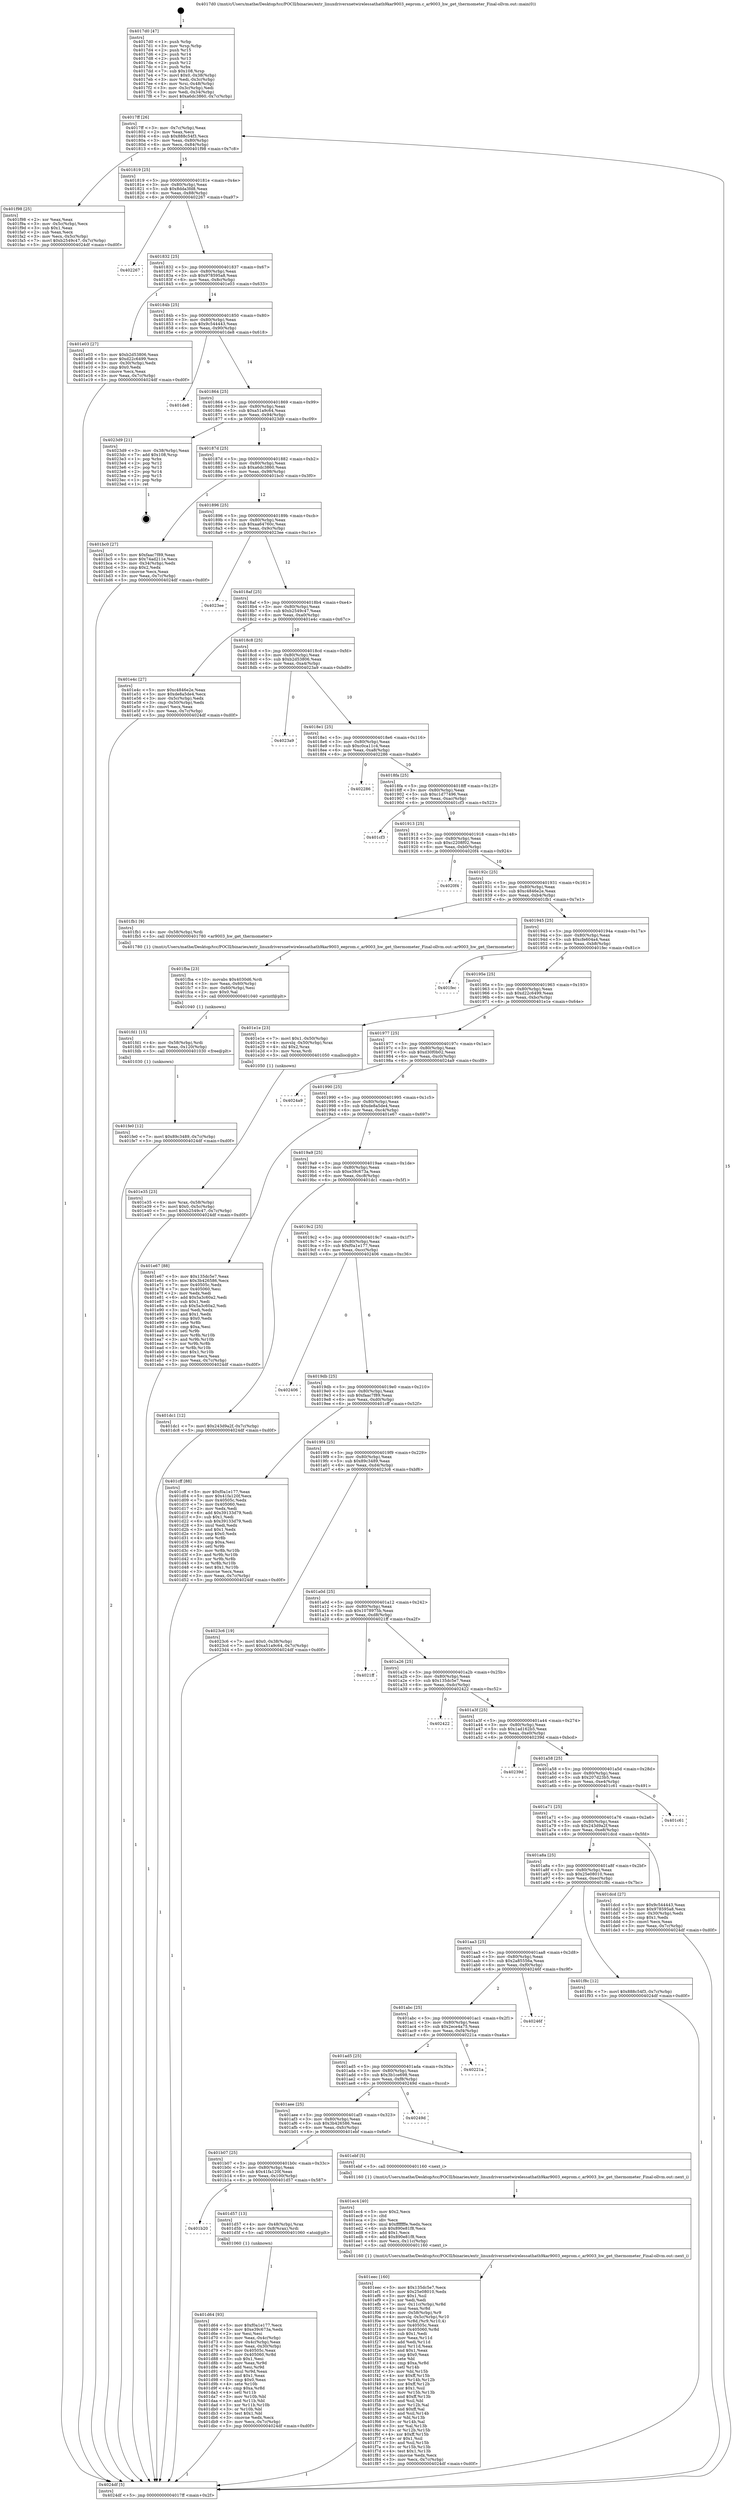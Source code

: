 digraph "0x4017d0" {
  label = "0x4017d0 (/mnt/c/Users/mathe/Desktop/tcc/POCII/binaries/extr_linuxdriversnetwirelessathath9kar9003_eeprom.c_ar9003_hw_get_thermometer_Final-ollvm.out::main(0))"
  labelloc = "t"
  node[shape=record]

  Entry [label="",width=0.3,height=0.3,shape=circle,fillcolor=black,style=filled]
  "0x4017ff" [label="{
     0x4017ff [26]\l
     | [instrs]\l
     &nbsp;&nbsp;0x4017ff \<+3\>: mov -0x7c(%rbp),%eax\l
     &nbsp;&nbsp;0x401802 \<+2\>: mov %eax,%ecx\l
     &nbsp;&nbsp;0x401804 \<+6\>: sub $0x888c54f3,%ecx\l
     &nbsp;&nbsp;0x40180a \<+3\>: mov %eax,-0x80(%rbp)\l
     &nbsp;&nbsp;0x40180d \<+6\>: mov %ecx,-0x84(%rbp)\l
     &nbsp;&nbsp;0x401813 \<+6\>: je 0000000000401f98 \<main+0x7c8\>\l
  }"]
  "0x401f98" [label="{
     0x401f98 [25]\l
     | [instrs]\l
     &nbsp;&nbsp;0x401f98 \<+2\>: xor %eax,%eax\l
     &nbsp;&nbsp;0x401f9a \<+3\>: mov -0x5c(%rbp),%ecx\l
     &nbsp;&nbsp;0x401f9d \<+3\>: sub $0x1,%eax\l
     &nbsp;&nbsp;0x401fa0 \<+2\>: sub %eax,%ecx\l
     &nbsp;&nbsp;0x401fa2 \<+3\>: mov %ecx,-0x5c(%rbp)\l
     &nbsp;&nbsp;0x401fa5 \<+7\>: movl $0xb2549c47,-0x7c(%rbp)\l
     &nbsp;&nbsp;0x401fac \<+5\>: jmp 00000000004024df \<main+0xd0f\>\l
  }"]
  "0x401819" [label="{
     0x401819 [25]\l
     | [instrs]\l
     &nbsp;&nbsp;0x401819 \<+5\>: jmp 000000000040181e \<main+0x4e\>\l
     &nbsp;&nbsp;0x40181e \<+3\>: mov -0x80(%rbp),%eax\l
     &nbsp;&nbsp;0x401821 \<+5\>: sub $0x8dda3fd8,%eax\l
     &nbsp;&nbsp;0x401826 \<+6\>: mov %eax,-0x88(%rbp)\l
     &nbsp;&nbsp;0x40182c \<+6\>: je 0000000000402267 \<main+0xa97\>\l
  }"]
  Exit [label="",width=0.3,height=0.3,shape=circle,fillcolor=black,style=filled,peripheries=2]
  "0x402267" [label="{
     0x402267\l
  }", style=dashed]
  "0x401832" [label="{
     0x401832 [25]\l
     | [instrs]\l
     &nbsp;&nbsp;0x401832 \<+5\>: jmp 0000000000401837 \<main+0x67\>\l
     &nbsp;&nbsp;0x401837 \<+3\>: mov -0x80(%rbp),%eax\l
     &nbsp;&nbsp;0x40183a \<+5\>: sub $0x978595a8,%eax\l
     &nbsp;&nbsp;0x40183f \<+6\>: mov %eax,-0x8c(%rbp)\l
     &nbsp;&nbsp;0x401845 \<+6\>: je 0000000000401e03 \<main+0x633\>\l
  }"]
  "0x401fe0" [label="{
     0x401fe0 [12]\l
     | [instrs]\l
     &nbsp;&nbsp;0x401fe0 \<+7\>: movl $0x89c3489,-0x7c(%rbp)\l
     &nbsp;&nbsp;0x401fe7 \<+5\>: jmp 00000000004024df \<main+0xd0f\>\l
  }"]
  "0x401e03" [label="{
     0x401e03 [27]\l
     | [instrs]\l
     &nbsp;&nbsp;0x401e03 \<+5\>: mov $0xb2d53806,%eax\l
     &nbsp;&nbsp;0x401e08 \<+5\>: mov $0xd22c6499,%ecx\l
     &nbsp;&nbsp;0x401e0d \<+3\>: mov -0x30(%rbp),%edx\l
     &nbsp;&nbsp;0x401e10 \<+3\>: cmp $0x0,%edx\l
     &nbsp;&nbsp;0x401e13 \<+3\>: cmove %ecx,%eax\l
     &nbsp;&nbsp;0x401e16 \<+3\>: mov %eax,-0x7c(%rbp)\l
     &nbsp;&nbsp;0x401e19 \<+5\>: jmp 00000000004024df \<main+0xd0f\>\l
  }"]
  "0x40184b" [label="{
     0x40184b [25]\l
     | [instrs]\l
     &nbsp;&nbsp;0x40184b \<+5\>: jmp 0000000000401850 \<main+0x80\>\l
     &nbsp;&nbsp;0x401850 \<+3\>: mov -0x80(%rbp),%eax\l
     &nbsp;&nbsp;0x401853 \<+5\>: sub $0x9c544443,%eax\l
     &nbsp;&nbsp;0x401858 \<+6\>: mov %eax,-0x90(%rbp)\l
     &nbsp;&nbsp;0x40185e \<+6\>: je 0000000000401de8 \<main+0x618\>\l
  }"]
  "0x401fd1" [label="{
     0x401fd1 [15]\l
     | [instrs]\l
     &nbsp;&nbsp;0x401fd1 \<+4\>: mov -0x58(%rbp),%rdi\l
     &nbsp;&nbsp;0x401fd5 \<+6\>: mov %eax,-0x120(%rbp)\l
     &nbsp;&nbsp;0x401fdb \<+5\>: call 0000000000401030 \<free@plt\>\l
     | [calls]\l
     &nbsp;&nbsp;0x401030 \{1\} (unknown)\l
  }"]
  "0x401de8" [label="{
     0x401de8\l
  }", style=dashed]
  "0x401864" [label="{
     0x401864 [25]\l
     | [instrs]\l
     &nbsp;&nbsp;0x401864 \<+5\>: jmp 0000000000401869 \<main+0x99\>\l
     &nbsp;&nbsp;0x401869 \<+3\>: mov -0x80(%rbp),%eax\l
     &nbsp;&nbsp;0x40186c \<+5\>: sub $0xa51a9c64,%eax\l
     &nbsp;&nbsp;0x401871 \<+6\>: mov %eax,-0x94(%rbp)\l
     &nbsp;&nbsp;0x401877 \<+6\>: je 00000000004023d9 \<main+0xc09\>\l
  }"]
  "0x401fba" [label="{
     0x401fba [23]\l
     | [instrs]\l
     &nbsp;&nbsp;0x401fba \<+10\>: movabs $0x4030d6,%rdi\l
     &nbsp;&nbsp;0x401fc4 \<+3\>: mov %eax,-0x60(%rbp)\l
     &nbsp;&nbsp;0x401fc7 \<+3\>: mov -0x60(%rbp),%esi\l
     &nbsp;&nbsp;0x401fca \<+2\>: mov $0x0,%al\l
     &nbsp;&nbsp;0x401fcc \<+5\>: call 0000000000401040 \<printf@plt\>\l
     | [calls]\l
     &nbsp;&nbsp;0x401040 \{1\} (unknown)\l
  }"]
  "0x4023d9" [label="{
     0x4023d9 [21]\l
     | [instrs]\l
     &nbsp;&nbsp;0x4023d9 \<+3\>: mov -0x38(%rbp),%eax\l
     &nbsp;&nbsp;0x4023dc \<+7\>: add $0x108,%rsp\l
     &nbsp;&nbsp;0x4023e3 \<+1\>: pop %rbx\l
     &nbsp;&nbsp;0x4023e4 \<+2\>: pop %r12\l
     &nbsp;&nbsp;0x4023e6 \<+2\>: pop %r13\l
     &nbsp;&nbsp;0x4023e8 \<+2\>: pop %r14\l
     &nbsp;&nbsp;0x4023ea \<+2\>: pop %r15\l
     &nbsp;&nbsp;0x4023ec \<+1\>: pop %rbp\l
     &nbsp;&nbsp;0x4023ed \<+1\>: ret\l
  }"]
  "0x40187d" [label="{
     0x40187d [25]\l
     | [instrs]\l
     &nbsp;&nbsp;0x40187d \<+5\>: jmp 0000000000401882 \<main+0xb2\>\l
     &nbsp;&nbsp;0x401882 \<+3\>: mov -0x80(%rbp),%eax\l
     &nbsp;&nbsp;0x401885 \<+5\>: sub $0xa6dc3860,%eax\l
     &nbsp;&nbsp;0x40188a \<+6\>: mov %eax,-0x98(%rbp)\l
     &nbsp;&nbsp;0x401890 \<+6\>: je 0000000000401bc0 \<main+0x3f0\>\l
  }"]
  "0x401eec" [label="{
     0x401eec [160]\l
     | [instrs]\l
     &nbsp;&nbsp;0x401eec \<+5\>: mov $0x135dc5e7,%ecx\l
     &nbsp;&nbsp;0x401ef1 \<+5\>: mov $0x25e08010,%edx\l
     &nbsp;&nbsp;0x401ef6 \<+3\>: mov $0x1,%sil\l
     &nbsp;&nbsp;0x401ef9 \<+2\>: xor %edi,%edi\l
     &nbsp;&nbsp;0x401efb \<+7\>: mov -0x11c(%rbp),%r8d\l
     &nbsp;&nbsp;0x401f02 \<+4\>: imul %eax,%r8d\l
     &nbsp;&nbsp;0x401f06 \<+4\>: mov -0x58(%rbp),%r9\l
     &nbsp;&nbsp;0x401f0a \<+4\>: movslq -0x5c(%rbp),%r10\l
     &nbsp;&nbsp;0x401f0e \<+4\>: mov %r8d,(%r9,%r10,4)\l
     &nbsp;&nbsp;0x401f12 \<+7\>: mov 0x40505c,%eax\l
     &nbsp;&nbsp;0x401f19 \<+8\>: mov 0x405060,%r8d\l
     &nbsp;&nbsp;0x401f21 \<+3\>: sub $0x1,%edi\l
     &nbsp;&nbsp;0x401f24 \<+3\>: mov %eax,%r11d\l
     &nbsp;&nbsp;0x401f27 \<+3\>: add %edi,%r11d\l
     &nbsp;&nbsp;0x401f2a \<+4\>: imul %r11d,%eax\l
     &nbsp;&nbsp;0x401f2e \<+3\>: and $0x1,%eax\l
     &nbsp;&nbsp;0x401f31 \<+3\>: cmp $0x0,%eax\l
     &nbsp;&nbsp;0x401f34 \<+3\>: sete %bl\l
     &nbsp;&nbsp;0x401f37 \<+4\>: cmp $0xa,%r8d\l
     &nbsp;&nbsp;0x401f3b \<+4\>: setl %r14b\l
     &nbsp;&nbsp;0x401f3f \<+3\>: mov %bl,%r15b\l
     &nbsp;&nbsp;0x401f42 \<+4\>: xor $0xff,%r15b\l
     &nbsp;&nbsp;0x401f46 \<+3\>: mov %r14b,%r12b\l
     &nbsp;&nbsp;0x401f49 \<+4\>: xor $0xff,%r12b\l
     &nbsp;&nbsp;0x401f4d \<+4\>: xor $0x1,%sil\l
     &nbsp;&nbsp;0x401f51 \<+3\>: mov %r15b,%r13b\l
     &nbsp;&nbsp;0x401f54 \<+4\>: and $0xff,%r13b\l
     &nbsp;&nbsp;0x401f58 \<+3\>: and %sil,%bl\l
     &nbsp;&nbsp;0x401f5b \<+3\>: mov %r12b,%al\l
     &nbsp;&nbsp;0x401f5e \<+2\>: and $0xff,%al\l
     &nbsp;&nbsp;0x401f60 \<+3\>: and %sil,%r14b\l
     &nbsp;&nbsp;0x401f63 \<+3\>: or %bl,%r13b\l
     &nbsp;&nbsp;0x401f66 \<+3\>: or %r14b,%al\l
     &nbsp;&nbsp;0x401f69 \<+3\>: xor %al,%r13b\l
     &nbsp;&nbsp;0x401f6c \<+3\>: or %r12b,%r15b\l
     &nbsp;&nbsp;0x401f6f \<+4\>: xor $0xff,%r15b\l
     &nbsp;&nbsp;0x401f73 \<+4\>: or $0x1,%sil\l
     &nbsp;&nbsp;0x401f77 \<+3\>: and %sil,%r15b\l
     &nbsp;&nbsp;0x401f7a \<+3\>: or %r15b,%r13b\l
     &nbsp;&nbsp;0x401f7d \<+4\>: test $0x1,%r13b\l
     &nbsp;&nbsp;0x401f81 \<+3\>: cmovne %edx,%ecx\l
     &nbsp;&nbsp;0x401f84 \<+3\>: mov %ecx,-0x7c(%rbp)\l
     &nbsp;&nbsp;0x401f87 \<+5\>: jmp 00000000004024df \<main+0xd0f\>\l
  }"]
  "0x401bc0" [label="{
     0x401bc0 [27]\l
     | [instrs]\l
     &nbsp;&nbsp;0x401bc0 \<+5\>: mov $0xfaac7f89,%eax\l
     &nbsp;&nbsp;0x401bc5 \<+5\>: mov $0x74ad211e,%ecx\l
     &nbsp;&nbsp;0x401bca \<+3\>: mov -0x34(%rbp),%edx\l
     &nbsp;&nbsp;0x401bcd \<+3\>: cmp $0x2,%edx\l
     &nbsp;&nbsp;0x401bd0 \<+3\>: cmovne %ecx,%eax\l
     &nbsp;&nbsp;0x401bd3 \<+3\>: mov %eax,-0x7c(%rbp)\l
     &nbsp;&nbsp;0x401bd6 \<+5\>: jmp 00000000004024df \<main+0xd0f\>\l
  }"]
  "0x401896" [label="{
     0x401896 [25]\l
     | [instrs]\l
     &nbsp;&nbsp;0x401896 \<+5\>: jmp 000000000040189b \<main+0xcb\>\l
     &nbsp;&nbsp;0x40189b \<+3\>: mov -0x80(%rbp),%eax\l
     &nbsp;&nbsp;0x40189e \<+5\>: sub $0xaa64760c,%eax\l
     &nbsp;&nbsp;0x4018a3 \<+6\>: mov %eax,-0x9c(%rbp)\l
     &nbsp;&nbsp;0x4018a9 \<+6\>: je 00000000004023ee \<main+0xc1e\>\l
  }"]
  "0x4024df" [label="{
     0x4024df [5]\l
     | [instrs]\l
     &nbsp;&nbsp;0x4024df \<+5\>: jmp 00000000004017ff \<main+0x2f\>\l
  }"]
  "0x4017d0" [label="{
     0x4017d0 [47]\l
     | [instrs]\l
     &nbsp;&nbsp;0x4017d0 \<+1\>: push %rbp\l
     &nbsp;&nbsp;0x4017d1 \<+3\>: mov %rsp,%rbp\l
     &nbsp;&nbsp;0x4017d4 \<+2\>: push %r15\l
     &nbsp;&nbsp;0x4017d6 \<+2\>: push %r14\l
     &nbsp;&nbsp;0x4017d8 \<+2\>: push %r13\l
     &nbsp;&nbsp;0x4017da \<+2\>: push %r12\l
     &nbsp;&nbsp;0x4017dc \<+1\>: push %rbx\l
     &nbsp;&nbsp;0x4017dd \<+7\>: sub $0x108,%rsp\l
     &nbsp;&nbsp;0x4017e4 \<+7\>: movl $0x0,-0x38(%rbp)\l
     &nbsp;&nbsp;0x4017eb \<+3\>: mov %edi,-0x3c(%rbp)\l
     &nbsp;&nbsp;0x4017ee \<+4\>: mov %rsi,-0x48(%rbp)\l
     &nbsp;&nbsp;0x4017f2 \<+3\>: mov -0x3c(%rbp),%edi\l
     &nbsp;&nbsp;0x4017f5 \<+3\>: mov %edi,-0x34(%rbp)\l
     &nbsp;&nbsp;0x4017f8 \<+7\>: movl $0xa6dc3860,-0x7c(%rbp)\l
  }"]
  "0x401ec4" [label="{
     0x401ec4 [40]\l
     | [instrs]\l
     &nbsp;&nbsp;0x401ec4 \<+5\>: mov $0x2,%ecx\l
     &nbsp;&nbsp;0x401ec9 \<+1\>: cltd\l
     &nbsp;&nbsp;0x401eca \<+2\>: idiv %ecx\l
     &nbsp;&nbsp;0x401ecc \<+6\>: imul $0xfffffffe,%edx,%ecx\l
     &nbsp;&nbsp;0x401ed2 \<+6\>: sub $0x890e81f8,%ecx\l
     &nbsp;&nbsp;0x401ed8 \<+3\>: add $0x1,%ecx\l
     &nbsp;&nbsp;0x401edb \<+6\>: add $0x890e81f8,%ecx\l
     &nbsp;&nbsp;0x401ee1 \<+6\>: mov %ecx,-0x11c(%rbp)\l
     &nbsp;&nbsp;0x401ee7 \<+5\>: call 0000000000401160 \<next_i\>\l
     | [calls]\l
     &nbsp;&nbsp;0x401160 \{1\} (/mnt/c/Users/mathe/Desktop/tcc/POCII/binaries/extr_linuxdriversnetwirelessathath9kar9003_eeprom.c_ar9003_hw_get_thermometer_Final-ollvm.out::next_i)\l
  }"]
  "0x4023ee" [label="{
     0x4023ee\l
  }", style=dashed]
  "0x4018af" [label="{
     0x4018af [25]\l
     | [instrs]\l
     &nbsp;&nbsp;0x4018af \<+5\>: jmp 00000000004018b4 \<main+0xe4\>\l
     &nbsp;&nbsp;0x4018b4 \<+3\>: mov -0x80(%rbp),%eax\l
     &nbsp;&nbsp;0x4018b7 \<+5\>: sub $0xb2549c47,%eax\l
     &nbsp;&nbsp;0x4018bc \<+6\>: mov %eax,-0xa0(%rbp)\l
     &nbsp;&nbsp;0x4018c2 \<+6\>: je 0000000000401e4c \<main+0x67c\>\l
  }"]
  "0x401e35" [label="{
     0x401e35 [23]\l
     | [instrs]\l
     &nbsp;&nbsp;0x401e35 \<+4\>: mov %rax,-0x58(%rbp)\l
     &nbsp;&nbsp;0x401e39 \<+7\>: movl $0x0,-0x5c(%rbp)\l
     &nbsp;&nbsp;0x401e40 \<+7\>: movl $0xb2549c47,-0x7c(%rbp)\l
     &nbsp;&nbsp;0x401e47 \<+5\>: jmp 00000000004024df \<main+0xd0f\>\l
  }"]
  "0x401e4c" [label="{
     0x401e4c [27]\l
     | [instrs]\l
     &nbsp;&nbsp;0x401e4c \<+5\>: mov $0xc4846e2e,%eax\l
     &nbsp;&nbsp;0x401e51 \<+5\>: mov $0xde8a5de4,%ecx\l
     &nbsp;&nbsp;0x401e56 \<+3\>: mov -0x5c(%rbp),%edx\l
     &nbsp;&nbsp;0x401e59 \<+3\>: cmp -0x50(%rbp),%edx\l
     &nbsp;&nbsp;0x401e5c \<+3\>: cmovl %ecx,%eax\l
     &nbsp;&nbsp;0x401e5f \<+3\>: mov %eax,-0x7c(%rbp)\l
     &nbsp;&nbsp;0x401e62 \<+5\>: jmp 00000000004024df \<main+0xd0f\>\l
  }"]
  "0x4018c8" [label="{
     0x4018c8 [25]\l
     | [instrs]\l
     &nbsp;&nbsp;0x4018c8 \<+5\>: jmp 00000000004018cd \<main+0xfd\>\l
     &nbsp;&nbsp;0x4018cd \<+3\>: mov -0x80(%rbp),%eax\l
     &nbsp;&nbsp;0x4018d0 \<+5\>: sub $0xb2d53806,%eax\l
     &nbsp;&nbsp;0x4018d5 \<+6\>: mov %eax,-0xa4(%rbp)\l
     &nbsp;&nbsp;0x4018db \<+6\>: je 00000000004023a9 \<main+0xbd9\>\l
  }"]
  "0x401d64" [label="{
     0x401d64 [93]\l
     | [instrs]\l
     &nbsp;&nbsp;0x401d64 \<+5\>: mov $0xf0a1e177,%ecx\l
     &nbsp;&nbsp;0x401d69 \<+5\>: mov $0xe39c673a,%edx\l
     &nbsp;&nbsp;0x401d6e \<+2\>: xor %esi,%esi\l
     &nbsp;&nbsp;0x401d70 \<+3\>: mov %eax,-0x4c(%rbp)\l
     &nbsp;&nbsp;0x401d73 \<+3\>: mov -0x4c(%rbp),%eax\l
     &nbsp;&nbsp;0x401d76 \<+3\>: mov %eax,-0x30(%rbp)\l
     &nbsp;&nbsp;0x401d79 \<+7\>: mov 0x40505c,%eax\l
     &nbsp;&nbsp;0x401d80 \<+8\>: mov 0x405060,%r8d\l
     &nbsp;&nbsp;0x401d88 \<+3\>: sub $0x1,%esi\l
     &nbsp;&nbsp;0x401d8b \<+3\>: mov %eax,%r9d\l
     &nbsp;&nbsp;0x401d8e \<+3\>: add %esi,%r9d\l
     &nbsp;&nbsp;0x401d91 \<+4\>: imul %r9d,%eax\l
     &nbsp;&nbsp;0x401d95 \<+3\>: and $0x1,%eax\l
     &nbsp;&nbsp;0x401d98 \<+3\>: cmp $0x0,%eax\l
     &nbsp;&nbsp;0x401d9b \<+4\>: sete %r10b\l
     &nbsp;&nbsp;0x401d9f \<+4\>: cmp $0xa,%r8d\l
     &nbsp;&nbsp;0x401da3 \<+4\>: setl %r11b\l
     &nbsp;&nbsp;0x401da7 \<+3\>: mov %r10b,%bl\l
     &nbsp;&nbsp;0x401daa \<+3\>: and %r11b,%bl\l
     &nbsp;&nbsp;0x401dad \<+3\>: xor %r11b,%r10b\l
     &nbsp;&nbsp;0x401db0 \<+3\>: or %r10b,%bl\l
     &nbsp;&nbsp;0x401db3 \<+3\>: test $0x1,%bl\l
     &nbsp;&nbsp;0x401db6 \<+3\>: cmovne %edx,%ecx\l
     &nbsp;&nbsp;0x401db9 \<+3\>: mov %ecx,-0x7c(%rbp)\l
     &nbsp;&nbsp;0x401dbc \<+5\>: jmp 00000000004024df \<main+0xd0f\>\l
  }"]
  "0x4023a9" [label="{
     0x4023a9\l
  }", style=dashed]
  "0x4018e1" [label="{
     0x4018e1 [25]\l
     | [instrs]\l
     &nbsp;&nbsp;0x4018e1 \<+5\>: jmp 00000000004018e6 \<main+0x116\>\l
     &nbsp;&nbsp;0x4018e6 \<+3\>: mov -0x80(%rbp),%eax\l
     &nbsp;&nbsp;0x4018e9 \<+5\>: sub $0xc0ca11c4,%eax\l
     &nbsp;&nbsp;0x4018ee \<+6\>: mov %eax,-0xa8(%rbp)\l
     &nbsp;&nbsp;0x4018f4 \<+6\>: je 0000000000402286 \<main+0xab6\>\l
  }"]
  "0x401b20" [label="{
     0x401b20\l
  }", style=dashed]
  "0x402286" [label="{
     0x402286\l
  }", style=dashed]
  "0x4018fa" [label="{
     0x4018fa [25]\l
     | [instrs]\l
     &nbsp;&nbsp;0x4018fa \<+5\>: jmp 00000000004018ff \<main+0x12f\>\l
     &nbsp;&nbsp;0x4018ff \<+3\>: mov -0x80(%rbp),%eax\l
     &nbsp;&nbsp;0x401902 \<+5\>: sub $0xc1d77496,%eax\l
     &nbsp;&nbsp;0x401907 \<+6\>: mov %eax,-0xac(%rbp)\l
     &nbsp;&nbsp;0x40190d \<+6\>: je 0000000000401cf3 \<main+0x523\>\l
  }"]
  "0x401d57" [label="{
     0x401d57 [13]\l
     | [instrs]\l
     &nbsp;&nbsp;0x401d57 \<+4\>: mov -0x48(%rbp),%rax\l
     &nbsp;&nbsp;0x401d5b \<+4\>: mov 0x8(%rax),%rdi\l
     &nbsp;&nbsp;0x401d5f \<+5\>: call 0000000000401060 \<atoi@plt\>\l
     | [calls]\l
     &nbsp;&nbsp;0x401060 \{1\} (unknown)\l
  }"]
  "0x401cf3" [label="{
     0x401cf3\l
  }", style=dashed]
  "0x401913" [label="{
     0x401913 [25]\l
     | [instrs]\l
     &nbsp;&nbsp;0x401913 \<+5\>: jmp 0000000000401918 \<main+0x148\>\l
     &nbsp;&nbsp;0x401918 \<+3\>: mov -0x80(%rbp),%eax\l
     &nbsp;&nbsp;0x40191b \<+5\>: sub $0xc2208f02,%eax\l
     &nbsp;&nbsp;0x401920 \<+6\>: mov %eax,-0xb0(%rbp)\l
     &nbsp;&nbsp;0x401926 \<+6\>: je 00000000004020f4 \<main+0x924\>\l
  }"]
  "0x401b07" [label="{
     0x401b07 [25]\l
     | [instrs]\l
     &nbsp;&nbsp;0x401b07 \<+5\>: jmp 0000000000401b0c \<main+0x33c\>\l
     &nbsp;&nbsp;0x401b0c \<+3\>: mov -0x80(%rbp),%eax\l
     &nbsp;&nbsp;0x401b0f \<+5\>: sub $0x41fa120f,%eax\l
     &nbsp;&nbsp;0x401b14 \<+6\>: mov %eax,-0x100(%rbp)\l
     &nbsp;&nbsp;0x401b1a \<+6\>: je 0000000000401d57 \<main+0x587\>\l
  }"]
  "0x4020f4" [label="{
     0x4020f4\l
  }", style=dashed]
  "0x40192c" [label="{
     0x40192c [25]\l
     | [instrs]\l
     &nbsp;&nbsp;0x40192c \<+5\>: jmp 0000000000401931 \<main+0x161\>\l
     &nbsp;&nbsp;0x401931 \<+3\>: mov -0x80(%rbp),%eax\l
     &nbsp;&nbsp;0x401934 \<+5\>: sub $0xc4846e2e,%eax\l
     &nbsp;&nbsp;0x401939 \<+6\>: mov %eax,-0xb4(%rbp)\l
     &nbsp;&nbsp;0x40193f \<+6\>: je 0000000000401fb1 \<main+0x7e1\>\l
  }"]
  "0x401ebf" [label="{
     0x401ebf [5]\l
     | [instrs]\l
     &nbsp;&nbsp;0x401ebf \<+5\>: call 0000000000401160 \<next_i\>\l
     | [calls]\l
     &nbsp;&nbsp;0x401160 \{1\} (/mnt/c/Users/mathe/Desktop/tcc/POCII/binaries/extr_linuxdriversnetwirelessathath9kar9003_eeprom.c_ar9003_hw_get_thermometer_Final-ollvm.out::next_i)\l
  }"]
  "0x401fb1" [label="{
     0x401fb1 [9]\l
     | [instrs]\l
     &nbsp;&nbsp;0x401fb1 \<+4\>: mov -0x58(%rbp),%rdi\l
     &nbsp;&nbsp;0x401fb5 \<+5\>: call 0000000000401780 \<ar9003_hw_get_thermometer\>\l
     | [calls]\l
     &nbsp;&nbsp;0x401780 \{1\} (/mnt/c/Users/mathe/Desktop/tcc/POCII/binaries/extr_linuxdriversnetwirelessathath9kar9003_eeprom.c_ar9003_hw_get_thermometer_Final-ollvm.out::ar9003_hw_get_thermometer)\l
  }"]
  "0x401945" [label="{
     0x401945 [25]\l
     | [instrs]\l
     &nbsp;&nbsp;0x401945 \<+5\>: jmp 000000000040194a \<main+0x17a\>\l
     &nbsp;&nbsp;0x40194a \<+3\>: mov -0x80(%rbp),%eax\l
     &nbsp;&nbsp;0x40194d \<+5\>: sub $0xcfe604a4,%eax\l
     &nbsp;&nbsp;0x401952 \<+6\>: mov %eax,-0xb8(%rbp)\l
     &nbsp;&nbsp;0x401958 \<+6\>: je 0000000000401fec \<main+0x81c\>\l
  }"]
  "0x401aee" [label="{
     0x401aee [25]\l
     | [instrs]\l
     &nbsp;&nbsp;0x401aee \<+5\>: jmp 0000000000401af3 \<main+0x323\>\l
     &nbsp;&nbsp;0x401af3 \<+3\>: mov -0x80(%rbp),%eax\l
     &nbsp;&nbsp;0x401af6 \<+5\>: sub $0x3b426586,%eax\l
     &nbsp;&nbsp;0x401afb \<+6\>: mov %eax,-0xfc(%rbp)\l
     &nbsp;&nbsp;0x401b01 \<+6\>: je 0000000000401ebf \<main+0x6ef\>\l
  }"]
  "0x401fec" [label="{
     0x401fec\l
  }", style=dashed]
  "0x40195e" [label="{
     0x40195e [25]\l
     | [instrs]\l
     &nbsp;&nbsp;0x40195e \<+5\>: jmp 0000000000401963 \<main+0x193\>\l
     &nbsp;&nbsp;0x401963 \<+3\>: mov -0x80(%rbp),%eax\l
     &nbsp;&nbsp;0x401966 \<+5\>: sub $0xd22c6499,%eax\l
     &nbsp;&nbsp;0x40196b \<+6\>: mov %eax,-0xbc(%rbp)\l
     &nbsp;&nbsp;0x401971 \<+6\>: je 0000000000401e1e \<main+0x64e\>\l
  }"]
  "0x40249d" [label="{
     0x40249d\l
  }", style=dashed]
  "0x401e1e" [label="{
     0x401e1e [23]\l
     | [instrs]\l
     &nbsp;&nbsp;0x401e1e \<+7\>: movl $0x1,-0x50(%rbp)\l
     &nbsp;&nbsp;0x401e25 \<+4\>: movslq -0x50(%rbp),%rax\l
     &nbsp;&nbsp;0x401e29 \<+4\>: shl $0x2,%rax\l
     &nbsp;&nbsp;0x401e2d \<+3\>: mov %rax,%rdi\l
     &nbsp;&nbsp;0x401e30 \<+5\>: call 0000000000401050 \<malloc@plt\>\l
     | [calls]\l
     &nbsp;&nbsp;0x401050 \{1\} (unknown)\l
  }"]
  "0x401977" [label="{
     0x401977 [25]\l
     | [instrs]\l
     &nbsp;&nbsp;0x401977 \<+5\>: jmp 000000000040197c \<main+0x1ac\>\l
     &nbsp;&nbsp;0x40197c \<+3\>: mov -0x80(%rbp),%eax\l
     &nbsp;&nbsp;0x40197f \<+5\>: sub $0xd30f0b02,%eax\l
     &nbsp;&nbsp;0x401984 \<+6\>: mov %eax,-0xc0(%rbp)\l
     &nbsp;&nbsp;0x40198a \<+6\>: je 00000000004024a9 \<main+0xcd9\>\l
  }"]
  "0x401ad5" [label="{
     0x401ad5 [25]\l
     | [instrs]\l
     &nbsp;&nbsp;0x401ad5 \<+5\>: jmp 0000000000401ada \<main+0x30a\>\l
     &nbsp;&nbsp;0x401ada \<+3\>: mov -0x80(%rbp),%eax\l
     &nbsp;&nbsp;0x401add \<+5\>: sub $0x3b1ce698,%eax\l
     &nbsp;&nbsp;0x401ae2 \<+6\>: mov %eax,-0xf8(%rbp)\l
     &nbsp;&nbsp;0x401ae8 \<+6\>: je 000000000040249d \<main+0xccd\>\l
  }"]
  "0x4024a9" [label="{
     0x4024a9\l
  }", style=dashed]
  "0x401990" [label="{
     0x401990 [25]\l
     | [instrs]\l
     &nbsp;&nbsp;0x401990 \<+5\>: jmp 0000000000401995 \<main+0x1c5\>\l
     &nbsp;&nbsp;0x401995 \<+3\>: mov -0x80(%rbp),%eax\l
     &nbsp;&nbsp;0x401998 \<+5\>: sub $0xde8a5de4,%eax\l
     &nbsp;&nbsp;0x40199d \<+6\>: mov %eax,-0xc4(%rbp)\l
     &nbsp;&nbsp;0x4019a3 \<+6\>: je 0000000000401e67 \<main+0x697\>\l
  }"]
  "0x40221a" [label="{
     0x40221a\l
  }", style=dashed]
  "0x401e67" [label="{
     0x401e67 [88]\l
     | [instrs]\l
     &nbsp;&nbsp;0x401e67 \<+5\>: mov $0x135dc5e7,%eax\l
     &nbsp;&nbsp;0x401e6c \<+5\>: mov $0x3b426586,%ecx\l
     &nbsp;&nbsp;0x401e71 \<+7\>: mov 0x40505c,%edx\l
     &nbsp;&nbsp;0x401e78 \<+7\>: mov 0x405060,%esi\l
     &nbsp;&nbsp;0x401e7f \<+2\>: mov %edx,%edi\l
     &nbsp;&nbsp;0x401e81 \<+6\>: add $0x5a3c60a2,%edi\l
     &nbsp;&nbsp;0x401e87 \<+3\>: sub $0x1,%edi\l
     &nbsp;&nbsp;0x401e8a \<+6\>: sub $0x5a3c60a2,%edi\l
     &nbsp;&nbsp;0x401e90 \<+3\>: imul %edi,%edx\l
     &nbsp;&nbsp;0x401e93 \<+3\>: and $0x1,%edx\l
     &nbsp;&nbsp;0x401e96 \<+3\>: cmp $0x0,%edx\l
     &nbsp;&nbsp;0x401e99 \<+4\>: sete %r8b\l
     &nbsp;&nbsp;0x401e9d \<+3\>: cmp $0xa,%esi\l
     &nbsp;&nbsp;0x401ea0 \<+4\>: setl %r9b\l
     &nbsp;&nbsp;0x401ea4 \<+3\>: mov %r8b,%r10b\l
     &nbsp;&nbsp;0x401ea7 \<+3\>: and %r9b,%r10b\l
     &nbsp;&nbsp;0x401eaa \<+3\>: xor %r9b,%r8b\l
     &nbsp;&nbsp;0x401ead \<+3\>: or %r8b,%r10b\l
     &nbsp;&nbsp;0x401eb0 \<+4\>: test $0x1,%r10b\l
     &nbsp;&nbsp;0x401eb4 \<+3\>: cmovne %ecx,%eax\l
     &nbsp;&nbsp;0x401eb7 \<+3\>: mov %eax,-0x7c(%rbp)\l
     &nbsp;&nbsp;0x401eba \<+5\>: jmp 00000000004024df \<main+0xd0f\>\l
  }"]
  "0x4019a9" [label="{
     0x4019a9 [25]\l
     | [instrs]\l
     &nbsp;&nbsp;0x4019a9 \<+5\>: jmp 00000000004019ae \<main+0x1de\>\l
     &nbsp;&nbsp;0x4019ae \<+3\>: mov -0x80(%rbp),%eax\l
     &nbsp;&nbsp;0x4019b1 \<+5\>: sub $0xe39c673a,%eax\l
     &nbsp;&nbsp;0x4019b6 \<+6\>: mov %eax,-0xc8(%rbp)\l
     &nbsp;&nbsp;0x4019bc \<+6\>: je 0000000000401dc1 \<main+0x5f1\>\l
  }"]
  "0x401abc" [label="{
     0x401abc [25]\l
     | [instrs]\l
     &nbsp;&nbsp;0x401abc \<+5\>: jmp 0000000000401ac1 \<main+0x2f1\>\l
     &nbsp;&nbsp;0x401ac1 \<+3\>: mov -0x80(%rbp),%eax\l
     &nbsp;&nbsp;0x401ac4 \<+5\>: sub $0x2ece4a75,%eax\l
     &nbsp;&nbsp;0x401ac9 \<+6\>: mov %eax,-0xf4(%rbp)\l
     &nbsp;&nbsp;0x401acf \<+6\>: je 000000000040221a \<main+0xa4a\>\l
  }"]
  "0x401dc1" [label="{
     0x401dc1 [12]\l
     | [instrs]\l
     &nbsp;&nbsp;0x401dc1 \<+7\>: movl $0x243d9a2f,-0x7c(%rbp)\l
     &nbsp;&nbsp;0x401dc8 \<+5\>: jmp 00000000004024df \<main+0xd0f\>\l
  }"]
  "0x4019c2" [label="{
     0x4019c2 [25]\l
     | [instrs]\l
     &nbsp;&nbsp;0x4019c2 \<+5\>: jmp 00000000004019c7 \<main+0x1f7\>\l
     &nbsp;&nbsp;0x4019c7 \<+3\>: mov -0x80(%rbp),%eax\l
     &nbsp;&nbsp;0x4019ca \<+5\>: sub $0xf0a1e177,%eax\l
     &nbsp;&nbsp;0x4019cf \<+6\>: mov %eax,-0xcc(%rbp)\l
     &nbsp;&nbsp;0x4019d5 \<+6\>: je 0000000000402406 \<main+0xc36\>\l
  }"]
  "0x40246f" [label="{
     0x40246f\l
  }", style=dashed]
  "0x402406" [label="{
     0x402406\l
  }", style=dashed]
  "0x4019db" [label="{
     0x4019db [25]\l
     | [instrs]\l
     &nbsp;&nbsp;0x4019db \<+5\>: jmp 00000000004019e0 \<main+0x210\>\l
     &nbsp;&nbsp;0x4019e0 \<+3\>: mov -0x80(%rbp),%eax\l
     &nbsp;&nbsp;0x4019e3 \<+5\>: sub $0xfaac7f89,%eax\l
     &nbsp;&nbsp;0x4019e8 \<+6\>: mov %eax,-0xd0(%rbp)\l
     &nbsp;&nbsp;0x4019ee \<+6\>: je 0000000000401cff \<main+0x52f\>\l
  }"]
  "0x401aa3" [label="{
     0x401aa3 [25]\l
     | [instrs]\l
     &nbsp;&nbsp;0x401aa3 \<+5\>: jmp 0000000000401aa8 \<main+0x2d8\>\l
     &nbsp;&nbsp;0x401aa8 \<+3\>: mov -0x80(%rbp),%eax\l
     &nbsp;&nbsp;0x401aab \<+5\>: sub $0x2a85556a,%eax\l
     &nbsp;&nbsp;0x401ab0 \<+6\>: mov %eax,-0xf0(%rbp)\l
     &nbsp;&nbsp;0x401ab6 \<+6\>: je 000000000040246f \<main+0xc9f\>\l
  }"]
  "0x401cff" [label="{
     0x401cff [88]\l
     | [instrs]\l
     &nbsp;&nbsp;0x401cff \<+5\>: mov $0xf0a1e177,%eax\l
     &nbsp;&nbsp;0x401d04 \<+5\>: mov $0x41fa120f,%ecx\l
     &nbsp;&nbsp;0x401d09 \<+7\>: mov 0x40505c,%edx\l
     &nbsp;&nbsp;0x401d10 \<+7\>: mov 0x405060,%esi\l
     &nbsp;&nbsp;0x401d17 \<+2\>: mov %edx,%edi\l
     &nbsp;&nbsp;0x401d19 \<+6\>: add $0x39133d79,%edi\l
     &nbsp;&nbsp;0x401d1f \<+3\>: sub $0x1,%edi\l
     &nbsp;&nbsp;0x401d22 \<+6\>: sub $0x39133d79,%edi\l
     &nbsp;&nbsp;0x401d28 \<+3\>: imul %edi,%edx\l
     &nbsp;&nbsp;0x401d2b \<+3\>: and $0x1,%edx\l
     &nbsp;&nbsp;0x401d2e \<+3\>: cmp $0x0,%edx\l
     &nbsp;&nbsp;0x401d31 \<+4\>: sete %r8b\l
     &nbsp;&nbsp;0x401d35 \<+3\>: cmp $0xa,%esi\l
     &nbsp;&nbsp;0x401d38 \<+4\>: setl %r9b\l
     &nbsp;&nbsp;0x401d3c \<+3\>: mov %r8b,%r10b\l
     &nbsp;&nbsp;0x401d3f \<+3\>: and %r9b,%r10b\l
     &nbsp;&nbsp;0x401d42 \<+3\>: xor %r9b,%r8b\l
     &nbsp;&nbsp;0x401d45 \<+3\>: or %r8b,%r10b\l
     &nbsp;&nbsp;0x401d48 \<+4\>: test $0x1,%r10b\l
     &nbsp;&nbsp;0x401d4c \<+3\>: cmovne %ecx,%eax\l
     &nbsp;&nbsp;0x401d4f \<+3\>: mov %eax,-0x7c(%rbp)\l
     &nbsp;&nbsp;0x401d52 \<+5\>: jmp 00000000004024df \<main+0xd0f\>\l
  }"]
  "0x4019f4" [label="{
     0x4019f4 [25]\l
     | [instrs]\l
     &nbsp;&nbsp;0x4019f4 \<+5\>: jmp 00000000004019f9 \<main+0x229\>\l
     &nbsp;&nbsp;0x4019f9 \<+3\>: mov -0x80(%rbp),%eax\l
     &nbsp;&nbsp;0x4019fc \<+5\>: sub $0x89c3489,%eax\l
     &nbsp;&nbsp;0x401a01 \<+6\>: mov %eax,-0xd4(%rbp)\l
     &nbsp;&nbsp;0x401a07 \<+6\>: je 00000000004023c6 \<main+0xbf6\>\l
  }"]
  "0x401f8c" [label="{
     0x401f8c [12]\l
     | [instrs]\l
     &nbsp;&nbsp;0x401f8c \<+7\>: movl $0x888c54f3,-0x7c(%rbp)\l
     &nbsp;&nbsp;0x401f93 \<+5\>: jmp 00000000004024df \<main+0xd0f\>\l
  }"]
  "0x4023c6" [label="{
     0x4023c6 [19]\l
     | [instrs]\l
     &nbsp;&nbsp;0x4023c6 \<+7\>: movl $0x0,-0x38(%rbp)\l
     &nbsp;&nbsp;0x4023cd \<+7\>: movl $0xa51a9c64,-0x7c(%rbp)\l
     &nbsp;&nbsp;0x4023d4 \<+5\>: jmp 00000000004024df \<main+0xd0f\>\l
  }"]
  "0x401a0d" [label="{
     0x401a0d [25]\l
     | [instrs]\l
     &nbsp;&nbsp;0x401a0d \<+5\>: jmp 0000000000401a12 \<main+0x242\>\l
     &nbsp;&nbsp;0x401a12 \<+3\>: mov -0x80(%rbp),%eax\l
     &nbsp;&nbsp;0x401a15 \<+5\>: sub $0x1078975b,%eax\l
     &nbsp;&nbsp;0x401a1a \<+6\>: mov %eax,-0xd8(%rbp)\l
     &nbsp;&nbsp;0x401a20 \<+6\>: je 00000000004021ff \<main+0xa2f\>\l
  }"]
  "0x401a8a" [label="{
     0x401a8a [25]\l
     | [instrs]\l
     &nbsp;&nbsp;0x401a8a \<+5\>: jmp 0000000000401a8f \<main+0x2bf\>\l
     &nbsp;&nbsp;0x401a8f \<+3\>: mov -0x80(%rbp),%eax\l
     &nbsp;&nbsp;0x401a92 \<+5\>: sub $0x25e08010,%eax\l
     &nbsp;&nbsp;0x401a97 \<+6\>: mov %eax,-0xec(%rbp)\l
     &nbsp;&nbsp;0x401a9d \<+6\>: je 0000000000401f8c \<main+0x7bc\>\l
  }"]
  "0x4021ff" [label="{
     0x4021ff\l
  }", style=dashed]
  "0x401a26" [label="{
     0x401a26 [25]\l
     | [instrs]\l
     &nbsp;&nbsp;0x401a26 \<+5\>: jmp 0000000000401a2b \<main+0x25b\>\l
     &nbsp;&nbsp;0x401a2b \<+3\>: mov -0x80(%rbp),%eax\l
     &nbsp;&nbsp;0x401a2e \<+5\>: sub $0x135dc5e7,%eax\l
     &nbsp;&nbsp;0x401a33 \<+6\>: mov %eax,-0xdc(%rbp)\l
     &nbsp;&nbsp;0x401a39 \<+6\>: je 0000000000402422 \<main+0xc52\>\l
  }"]
  "0x401dcd" [label="{
     0x401dcd [27]\l
     | [instrs]\l
     &nbsp;&nbsp;0x401dcd \<+5\>: mov $0x9c544443,%eax\l
     &nbsp;&nbsp;0x401dd2 \<+5\>: mov $0x978595a8,%ecx\l
     &nbsp;&nbsp;0x401dd7 \<+3\>: mov -0x30(%rbp),%edx\l
     &nbsp;&nbsp;0x401dda \<+3\>: cmp $0x1,%edx\l
     &nbsp;&nbsp;0x401ddd \<+3\>: cmovl %ecx,%eax\l
     &nbsp;&nbsp;0x401de0 \<+3\>: mov %eax,-0x7c(%rbp)\l
     &nbsp;&nbsp;0x401de3 \<+5\>: jmp 00000000004024df \<main+0xd0f\>\l
  }"]
  "0x402422" [label="{
     0x402422\l
  }", style=dashed]
  "0x401a3f" [label="{
     0x401a3f [25]\l
     | [instrs]\l
     &nbsp;&nbsp;0x401a3f \<+5\>: jmp 0000000000401a44 \<main+0x274\>\l
     &nbsp;&nbsp;0x401a44 \<+3\>: mov -0x80(%rbp),%eax\l
     &nbsp;&nbsp;0x401a47 \<+5\>: sub $0x1ad162b5,%eax\l
     &nbsp;&nbsp;0x401a4c \<+6\>: mov %eax,-0xe0(%rbp)\l
     &nbsp;&nbsp;0x401a52 \<+6\>: je 000000000040239d \<main+0xbcd\>\l
  }"]
  "0x401a71" [label="{
     0x401a71 [25]\l
     | [instrs]\l
     &nbsp;&nbsp;0x401a71 \<+5\>: jmp 0000000000401a76 \<main+0x2a6\>\l
     &nbsp;&nbsp;0x401a76 \<+3\>: mov -0x80(%rbp),%eax\l
     &nbsp;&nbsp;0x401a79 \<+5\>: sub $0x243d9a2f,%eax\l
     &nbsp;&nbsp;0x401a7e \<+6\>: mov %eax,-0xe8(%rbp)\l
     &nbsp;&nbsp;0x401a84 \<+6\>: je 0000000000401dcd \<main+0x5fd\>\l
  }"]
  "0x40239d" [label="{
     0x40239d\l
  }", style=dashed]
  "0x401a58" [label="{
     0x401a58 [25]\l
     | [instrs]\l
     &nbsp;&nbsp;0x401a58 \<+5\>: jmp 0000000000401a5d \<main+0x28d\>\l
     &nbsp;&nbsp;0x401a5d \<+3\>: mov -0x80(%rbp),%eax\l
     &nbsp;&nbsp;0x401a60 \<+5\>: sub $0x207d23b5,%eax\l
     &nbsp;&nbsp;0x401a65 \<+6\>: mov %eax,-0xe4(%rbp)\l
     &nbsp;&nbsp;0x401a6b \<+6\>: je 0000000000401c61 \<main+0x491\>\l
  }"]
  "0x401c61" [label="{
     0x401c61\l
  }", style=dashed]
  Entry -> "0x4017d0" [label=" 1"]
  "0x4017ff" -> "0x401f98" [label=" 1"]
  "0x4017ff" -> "0x401819" [label=" 15"]
  "0x4023d9" -> Exit [label=" 1"]
  "0x401819" -> "0x402267" [label=" 0"]
  "0x401819" -> "0x401832" [label=" 15"]
  "0x4023c6" -> "0x4024df" [label=" 1"]
  "0x401832" -> "0x401e03" [label=" 1"]
  "0x401832" -> "0x40184b" [label=" 14"]
  "0x401fe0" -> "0x4024df" [label=" 1"]
  "0x40184b" -> "0x401de8" [label=" 0"]
  "0x40184b" -> "0x401864" [label=" 14"]
  "0x401fd1" -> "0x401fe0" [label=" 1"]
  "0x401864" -> "0x4023d9" [label=" 1"]
  "0x401864" -> "0x40187d" [label=" 13"]
  "0x401fba" -> "0x401fd1" [label=" 1"]
  "0x40187d" -> "0x401bc0" [label=" 1"]
  "0x40187d" -> "0x401896" [label=" 12"]
  "0x401bc0" -> "0x4024df" [label=" 1"]
  "0x4017d0" -> "0x4017ff" [label=" 1"]
  "0x4024df" -> "0x4017ff" [label=" 15"]
  "0x401fb1" -> "0x401fba" [label=" 1"]
  "0x401896" -> "0x4023ee" [label=" 0"]
  "0x401896" -> "0x4018af" [label=" 12"]
  "0x401f98" -> "0x4024df" [label=" 1"]
  "0x4018af" -> "0x401e4c" [label=" 2"]
  "0x4018af" -> "0x4018c8" [label=" 10"]
  "0x401f8c" -> "0x4024df" [label=" 1"]
  "0x4018c8" -> "0x4023a9" [label=" 0"]
  "0x4018c8" -> "0x4018e1" [label=" 10"]
  "0x401eec" -> "0x4024df" [label=" 1"]
  "0x4018e1" -> "0x402286" [label=" 0"]
  "0x4018e1" -> "0x4018fa" [label=" 10"]
  "0x401ec4" -> "0x401eec" [label=" 1"]
  "0x4018fa" -> "0x401cf3" [label=" 0"]
  "0x4018fa" -> "0x401913" [label=" 10"]
  "0x401ebf" -> "0x401ec4" [label=" 1"]
  "0x401913" -> "0x4020f4" [label=" 0"]
  "0x401913" -> "0x40192c" [label=" 10"]
  "0x401e4c" -> "0x4024df" [label=" 2"]
  "0x40192c" -> "0x401fb1" [label=" 1"]
  "0x40192c" -> "0x401945" [label=" 9"]
  "0x401e35" -> "0x4024df" [label=" 1"]
  "0x401945" -> "0x401fec" [label=" 0"]
  "0x401945" -> "0x40195e" [label=" 9"]
  "0x401e03" -> "0x4024df" [label=" 1"]
  "0x40195e" -> "0x401e1e" [label=" 1"]
  "0x40195e" -> "0x401977" [label=" 8"]
  "0x401dcd" -> "0x4024df" [label=" 1"]
  "0x401977" -> "0x4024a9" [label=" 0"]
  "0x401977" -> "0x401990" [label=" 8"]
  "0x401d64" -> "0x4024df" [label=" 1"]
  "0x401990" -> "0x401e67" [label=" 1"]
  "0x401990" -> "0x4019a9" [label=" 7"]
  "0x401d57" -> "0x401d64" [label=" 1"]
  "0x4019a9" -> "0x401dc1" [label=" 1"]
  "0x4019a9" -> "0x4019c2" [label=" 6"]
  "0x401b07" -> "0x401d57" [label=" 1"]
  "0x4019c2" -> "0x402406" [label=" 0"]
  "0x4019c2" -> "0x4019db" [label=" 6"]
  "0x401e67" -> "0x4024df" [label=" 1"]
  "0x4019db" -> "0x401cff" [label=" 1"]
  "0x4019db" -> "0x4019f4" [label=" 5"]
  "0x401cff" -> "0x4024df" [label=" 1"]
  "0x401aee" -> "0x401ebf" [label=" 1"]
  "0x4019f4" -> "0x4023c6" [label=" 1"]
  "0x4019f4" -> "0x401a0d" [label=" 4"]
  "0x401e1e" -> "0x401e35" [label=" 1"]
  "0x401a0d" -> "0x4021ff" [label=" 0"]
  "0x401a0d" -> "0x401a26" [label=" 4"]
  "0x401ad5" -> "0x40249d" [label=" 0"]
  "0x401a26" -> "0x402422" [label=" 0"]
  "0x401a26" -> "0x401a3f" [label=" 4"]
  "0x401dc1" -> "0x4024df" [label=" 1"]
  "0x401a3f" -> "0x40239d" [label=" 0"]
  "0x401a3f" -> "0x401a58" [label=" 4"]
  "0x401abc" -> "0x40221a" [label=" 0"]
  "0x401a58" -> "0x401c61" [label=" 0"]
  "0x401a58" -> "0x401a71" [label=" 4"]
  "0x401abc" -> "0x401ad5" [label=" 2"]
  "0x401a71" -> "0x401dcd" [label=" 1"]
  "0x401a71" -> "0x401a8a" [label=" 3"]
  "0x401ad5" -> "0x401aee" [label=" 2"]
  "0x401a8a" -> "0x401f8c" [label=" 1"]
  "0x401a8a" -> "0x401aa3" [label=" 2"]
  "0x401aee" -> "0x401b07" [label=" 1"]
  "0x401aa3" -> "0x40246f" [label=" 0"]
  "0x401aa3" -> "0x401abc" [label=" 2"]
  "0x401b07" -> "0x401b20" [label=" 0"]
}
